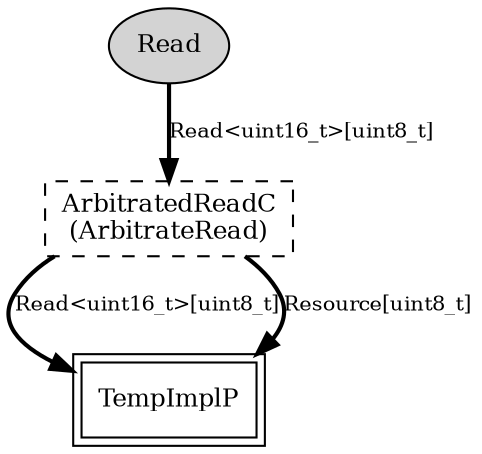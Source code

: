 digraph "tos.sensorboards.mda100.ArbitratedTempDeviceP" {
  n0x2ace834acce0 [shape=ellipse, style=filled, label="Read", fontsize=12];
  "ArbitratedTempDeviceP.ArbitrateRead" [fontsize=12, shape=box, style=dashed, label="ArbitratedReadC\n(ArbitrateRead)", URL="../chtml/tos.system.ArbitratedReadC.html"];
  "ArbitratedTempDeviceP.ArbitrateRead" [fontsize=12, shape=box, style=dashed, label="ArbitratedReadC\n(ArbitrateRead)", URL="../chtml/tos.system.ArbitratedReadC.html"];
  "TempImplP" [fontsize=12, shape=box,peripheries=2, URL="../chtml/tos.sensorboards.mda100.TempImplP.html"];
  "ArbitratedTempDeviceP.ArbitrateRead" [fontsize=12, shape=box, style=dashed, label="ArbitratedReadC\n(ArbitrateRead)", URL="../chtml/tos.system.ArbitratedReadC.html"];
  "TempImplP" [fontsize=12, shape=box,peripheries=2, URL="../chtml/tos.sensorboards.mda100.TempImplP.html"];
  "n0x2ace834acce0" -> "ArbitratedTempDeviceP.ArbitrateRead" [label="Read<uint16_t>[uint8_t]", style=bold, URL="../ihtml/tos.interfaces.Read.html", fontsize=10];
  "ArbitratedTempDeviceP.ArbitrateRead" -> "TempImplP" [label="Read<uint16_t>[uint8_t]", style=bold, URL="../ihtml/tos.interfaces.Read.html", fontsize=10];
  "ArbitratedTempDeviceP.ArbitrateRead" -> "TempImplP" [label="Resource[uint8_t]", style=bold, URL="../ihtml/tos.interfaces.Resource.html", fontsize=10];
}
